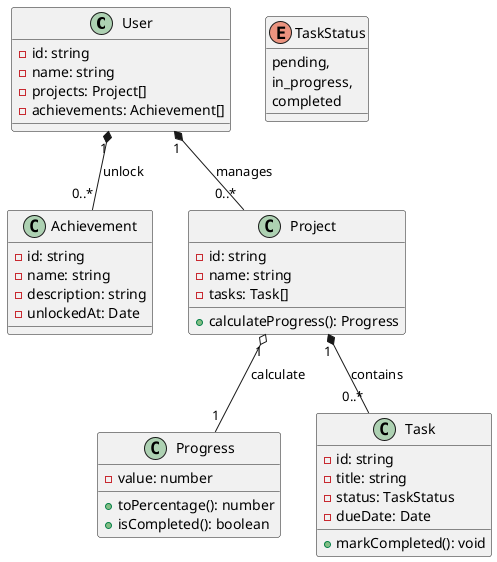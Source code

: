 @startuml class-diagram

class User {
  - id: string
  - name: string
  - projects: Project[]
  - achievements: Achievement[]
}

class Achievement {
  - id: string
  - name: string
  - description: string
  - unlockedAt: Date
}

class Project {
- id: string
- name: string
- tasks: Task[]
+ calculateProgress(): Progress
}

class Progress {
  - value: number
  + toPercentage(): number
  + isCompleted(): boolean
}

enum TaskStatus {
pending,
in_progress,
completed
}

class Task {
- id: string
- title: string
- status: TaskStatus
- dueDate: Date
+ markCompleted(): void
}

Project "1" *-- "0..*" Task: contains
User "1" *-- "0..*" Project: manages
User "1" *-- "0..*" Achievement: unlock
Project "1" o-- "1" Progress: calculate

@enduml
